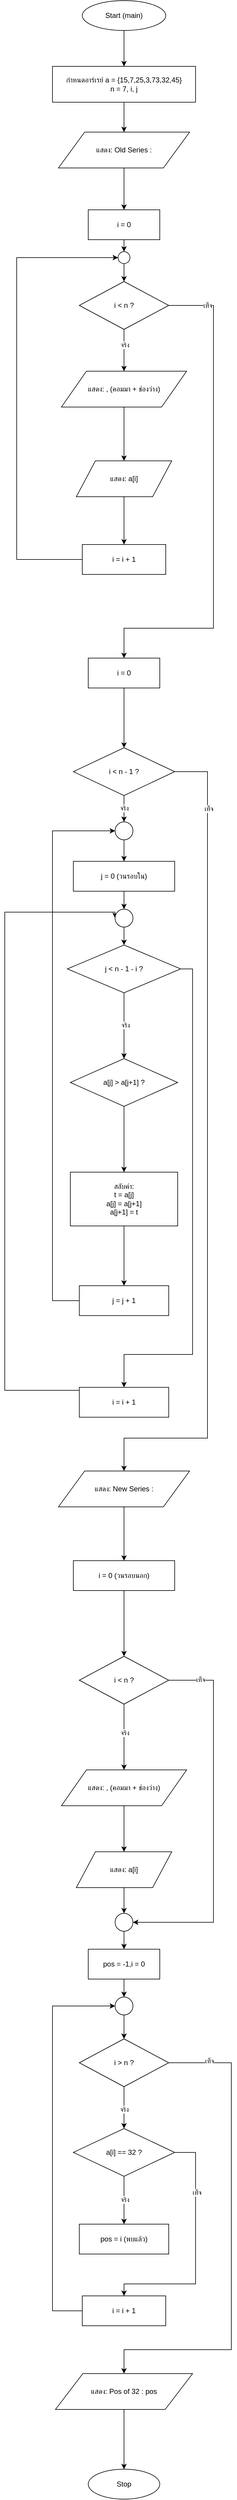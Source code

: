 <mxfile version="28.2.5">
  <diagram name="หน้า-1" id="96m4E3OnTg2AaLFPkMjn">
    <mxGraphModel dx="1491" dy="691" grid="1" gridSize="10" guides="1" tooltips="1" connect="1" arrows="1" fold="1" page="1" pageScale="1" pageWidth="827" pageHeight="1169" math="0" shadow="0">
      <root>
        <mxCell id="0" />
        <mxCell id="1" parent="0" />
        <mxCell id="BGG5swiJTUGkInYAqvUc-1" value="" style="edgeStyle=orthogonalEdgeStyle;rounded=0;orthogonalLoop=1;jettySize=auto;html=1;" parent="1" source="BGG5swiJTUGkInYAqvUc-2" target="BGG5swiJTUGkInYAqvUc-4" edge="1">
          <mxGeometry relative="1" as="geometry" />
        </mxCell>
        <mxCell id="BGG5swiJTUGkInYAqvUc-2" value="Start (main)" style="ellipse;whiteSpace=wrap;html=1;" parent="1" vertex="1">
          <mxGeometry x="530" y="350" width="140" height="50" as="geometry" />
        </mxCell>
        <mxCell id="BGG5swiJTUGkInYAqvUc-3" value="" style="edgeStyle=orthogonalEdgeStyle;rounded=0;orthogonalLoop=1;jettySize=auto;html=1;" parent="1" source="BGG5swiJTUGkInYAqvUc-4" target="BGG5swiJTUGkInYAqvUc-6" edge="1">
          <mxGeometry relative="1" as="geometry" />
        </mxCell>
        <mxCell id="BGG5swiJTUGkInYAqvUc-4" value="กำหนดอาร์เรย์ a = {15,7,25,3,73,32,45}&#xa;n = 7, i, j" style="whiteSpace=wrap;html=1;" parent="1" vertex="1">
          <mxGeometry x="480" y="460" width="240" height="60" as="geometry" />
        </mxCell>
        <mxCell id="BGG5swiJTUGkInYAqvUc-5" value="" style="edgeStyle=orthogonalEdgeStyle;rounded=0;orthogonalLoop=1;jettySize=auto;html=1;" parent="1" source="BGG5swiJTUGkInYAqvUc-6" target="BGG5swiJTUGkInYAqvUc-8" edge="1">
          <mxGeometry relative="1" as="geometry" />
        </mxCell>
        <mxCell id="BGG5swiJTUGkInYAqvUc-6" value="แสดง: Old Series :" style="shape=parallelogram;perimeter=parallelogramPerimeter;whiteSpace=wrap;html=1;" parent="1" vertex="1">
          <mxGeometry x="490" y="570" width="220" height="60" as="geometry" />
        </mxCell>
        <mxCell id="BGG5swiJTUGkInYAqvUc-39" value="" style="edgeStyle=orthogonalEdgeStyle;rounded=0;orthogonalLoop=1;jettySize=auto;html=1;" parent="1" source="BGG5swiJTUGkInYAqvUc-45" target="BGG5swiJTUGkInYAqvUc-9" edge="1">
          <mxGeometry relative="1" as="geometry" />
        </mxCell>
        <mxCell id="BGG5swiJTUGkInYAqvUc-8" value="i = 0" style="whiteSpace=wrap;html=1;" parent="1" vertex="1">
          <mxGeometry x="540" y="700" width="120" height="50" as="geometry" />
        </mxCell>
        <mxCell id="BGG5swiJTUGkInYAqvUc-40" value="" style="edgeStyle=orthogonalEdgeStyle;rounded=0;orthogonalLoop=1;jettySize=auto;html=1;" parent="1" source="BGG5swiJTUGkInYAqvUc-9" target="BGG5swiJTUGkInYAqvUc-11" edge="1">
          <mxGeometry relative="1" as="geometry" />
        </mxCell>
        <mxCell id="BGG5swiJTUGkInYAqvUc-48" value="จริง" style="edgeLabel;html=1;align=center;verticalAlign=middle;resizable=0;points=[];" parent="BGG5swiJTUGkInYAqvUc-40" vertex="1" connectable="0">
          <mxGeometry x="-0.278" y="1" relative="1" as="geometry">
            <mxPoint as="offset" />
          </mxGeometry>
        </mxCell>
        <mxCell id="BGG5swiJTUGkInYAqvUc-47" style="edgeStyle=orthogonalEdgeStyle;rounded=0;orthogonalLoop=1;jettySize=auto;html=1;entryX=0.5;entryY=0;entryDx=0;entryDy=0;exitX=1;exitY=0.5;exitDx=0;exitDy=0;" parent="1" source="BGG5swiJTUGkInYAqvUc-9" target="BGG5swiJTUGkInYAqvUc-24" edge="1">
          <mxGeometry relative="1" as="geometry">
            <mxPoint x="770" y="1400" as="targetPoint" />
            <Array as="points">
              <mxPoint x="750" y="860" />
              <mxPoint x="750" y="1400" />
              <mxPoint x="600" y="1400" />
            </Array>
          </mxGeometry>
        </mxCell>
        <mxCell id="BGG5swiJTUGkInYAqvUc-49" value="เท็จ" style="edgeLabel;html=1;align=center;verticalAlign=middle;resizable=0;points=[];" parent="BGG5swiJTUGkInYAqvUc-47" vertex="1" connectable="0">
          <mxGeometry x="-0.84" relative="1" as="geometry">
            <mxPoint as="offset" />
          </mxGeometry>
        </mxCell>
        <mxCell id="BGG5swiJTUGkInYAqvUc-9" value="i &lt; n ?" style="rhombus;whiteSpace=wrap;html=1;" parent="1" vertex="1">
          <mxGeometry x="525" y="820" width="150" height="80" as="geometry" />
        </mxCell>
        <mxCell id="BGG5swiJTUGkInYAqvUc-71" value="" style="edgeStyle=orthogonalEdgeStyle;rounded=0;orthogonalLoop=1;jettySize=auto;html=1;" parent="1" source="BGG5swiJTUGkInYAqvUc-10" target="BGG5swiJTUGkInYAqvUc-34" edge="1">
          <mxGeometry relative="1" as="geometry" />
        </mxCell>
        <mxCell id="BGG5swiJTUGkInYAqvUc-94" value="จริง" style="edgeLabel;html=1;align=center;verticalAlign=middle;resizable=0;points=[];" parent="BGG5swiJTUGkInYAqvUc-71" vertex="1" connectable="0">
          <mxGeometry x="0.089" relative="1" as="geometry">
            <mxPoint as="offset" />
          </mxGeometry>
        </mxCell>
        <mxCell id="BGG5swiJTUGkInYAqvUc-103" style="edgeStyle=orthogonalEdgeStyle;rounded=0;orthogonalLoop=1;jettySize=auto;html=1;entryX=0.5;entryY=0;entryDx=0;entryDy=0;" parent="1" source="BGG5swiJTUGkInYAqvUc-10" target="BGG5swiJTUGkInYAqvUc-37" edge="1">
          <mxGeometry relative="1" as="geometry">
            <Array as="points">
              <mxPoint x="780" y="3800" />
              <mxPoint x="780" y="4280" />
              <mxPoint x="600" y="4280" />
            </Array>
          </mxGeometry>
        </mxCell>
        <mxCell id="BGG5swiJTUGkInYAqvUc-104" value="เท็จ" style="edgeLabel;html=1;align=center;verticalAlign=middle;resizable=0;points=[];" parent="BGG5swiJTUGkInYAqvUc-103" vertex="1" connectable="0">
          <mxGeometry x="-0.831" y="3" relative="1" as="geometry">
            <mxPoint as="offset" />
          </mxGeometry>
        </mxCell>
        <mxCell id="BGG5swiJTUGkInYAqvUc-10" value="i &amp;gt; n ?" style="rhombus;whiteSpace=wrap;html=1;" parent="1" vertex="1">
          <mxGeometry x="525" y="3760" width="150" height="80" as="geometry" />
        </mxCell>
        <mxCell id="BGG5swiJTUGkInYAqvUc-41" value="" style="edgeStyle=orthogonalEdgeStyle;rounded=0;orthogonalLoop=1;jettySize=auto;html=1;" parent="1" source="BGG5swiJTUGkInYAqvUc-11" target="BGG5swiJTUGkInYAqvUc-12" edge="1">
          <mxGeometry relative="1" as="geometry" />
        </mxCell>
        <mxCell id="BGG5swiJTUGkInYAqvUc-11" value="แสดง: , (คอมมา + ช่องว่าง)" style="shape=parallelogram;perimeter=parallelogramPerimeter;whiteSpace=wrap;html=1;" parent="1" vertex="1">
          <mxGeometry x="495" y="970" width="210" height="60" as="geometry" />
        </mxCell>
        <mxCell id="BGG5swiJTUGkInYAqvUc-42" value="" style="edgeStyle=orthogonalEdgeStyle;rounded=0;orthogonalLoop=1;jettySize=auto;html=1;" parent="1" source="BGG5swiJTUGkInYAqvUc-12" target="BGG5swiJTUGkInYAqvUc-13" edge="1">
          <mxGeometry relative="1" as="geometry" />
        </mxCell>
        <mxCell id="BGG5swiJTUGkInYAqvUc-12" value="แสดง: a[i]" style="shape=parallelogram;perimeter=parallelogramPerimeter;whiteSpace=wrap;html=1;" parent="1" vertex="1">
          <mxGeometry x="520" y="1120" width="160" height="60" as="geometry" />
        </mxCell>
        <mxCell id="BGG5swiJTUGkInYAqvUc-43" style="edgeStyle=orthogonalEdgeStyle;rounded=0;orthogonalLoop=1;jettySize=auto;html=1;entryX=0;entryY=0.5;entryDx=0;entryDy=0;" parent="1" source="BGG5swiJTUGkInYAqvUc-13" target="BGG5swiJTUGkInYAqvUc-45" edge="1">
          <mxGeometry relative="1" as="geometry">
            <mxPoint x="340" y="850.0" as="targetPoint" />
            <Array as="points">
              <mxPoint x="420" y="1285" />
              <mxPoint x="420" y="780" />
            </Array>
          </mxGeometry>
        </mxCell>
        <mxCell id="BGG5swiJTUGkInYAqvUc-13" value="i = i + 1" style="whiteSpace=wrap;html=1;" parent="1" vertex="1">
          <mxGeometry x="530" y="1260" width="140" height="50" as="geometry" />
        </mxCell>
        <mxCell id="BGG5swiJTUGkInYAqvUc-59" value="" style="edgeStyle=orthogonalEdgeStyle;rounded=0;orthogonalLoop=1;jettySize=auto;html=1;" parent="1" source="BGG5swiJTUGkInYAqvUc-15" target="BGG5swiJTUGkInYAqvUc-25" edge="1">
          <mxGeometry relative="1" as="geometry" />
        </mxCell>
        <mxCell id="BGG5swiJTUGkInYAqvUc-15" value="i = 0 (วนรอบนอก)" style="whiteSpace=wrap;html=1;" parent="1" vertex="1">
          <mxGeometry x="515" y="2960" width="170" height="50" as="geometry" />
        </mxCell>
        <mxCell id="BGG5swiJTUGkInYAqvUc-51" value="" style="edgeStyle=orthogonalEdgeStyle;rounded=0;orthogonalLoop=1;jettySize=auto;html=1;" parent="1" source="BGG5swiJTUGkInYAqvUc-86" target="BGG5swiJTUGkInYAqvUc-17" edge="1">
          <mxGeometry relative="1" as="geometry" />
        </mxCell>
        <mxCell id="BGG5swiJTUGkInYAqvUc-74" style="edgeStyle=orthogonalEdgeStyle;rounded=0;orthogonalLoop=1;jettySize=auto;html=1;entryX=0.5;entryY=0;entryDx=0;entryDy=0;" parent="1" source="BGG5swiJTUGkInYAqvUc-16" target="BGG5swiJTUGkInYAqvUc-23" edge="1">
          <mxGeometry relative="1" as="geometry">
            <mxPoint x="615.0" y="2755" as="targetPoint" />
            <Array as="points">
              <mxPoint x="740" y="1640" />
              <mxPoint x="740" y="2755" />
              <mxPoint x="600" y="2755" />
            </Array>
          </mxGeometry>
        </mxCell>
        <mxCell id="BGG5swiJTUGkInYAqvUc-78" value="เท็จ" style="edgeLabel;html=1;align=center;verticalAlign=middle;resizable=0;points=[];" parent="BGG5swiJTUGkInYAqvUc-74" vertex="1" connectable="0">
          <mxGeometry x="-0.829" y="2" relative="1" as="geometry">
            <mxPoint as="offset" />
          </mxGeometry>
        </mxCell>
        <mxCell id="BGG5swiJTUGkInYAqvUc-16" value="i &lt; n - 1 ?" style="rhombus;whiteSpace=wrap;html=1;" parent="1" vertex="1">
          <mxGeometry x="515" y="1600" width="170" height="80" as="geometry" />
        </mxCell>
        <mxCell id="BGG5swiJTUGkInYAqvUc-52" value="" style="edgeStyle=orthogonalEdgeStyle;rounded=0;orthogonalLoop=1;jettySize=auto;html=1;" parent="1" source="BGG5swiJTUGkInYAqvUc-82" target="BGG5swiJTUGkInYAqvUc-18" edge="1">
          <mxGeometry relative="1" as="geometry" />
        </mxCell>
        <mxCell id="BGG5swiJTUGkInYAqvUc-17" value="j = 0 (วนรอบใน)" style="whiteSpace=wrap;html=1;" parent="1" vertex="1">
          <mxGeometry x="515" y="1790" width="170" height="50" as="geometry" />
        </mxCell>
        <mxCell id="BGG5swiJTUGkInYAqvUc-53" value="" style="edgeStyle=orthogonalEdgeStyle;rounded=0;orthogonalLoop=1;jettySize=auto;html=1;" parent="1" source="BGG5swiJTUGkInYAqvUc-18" target="BGG5swiJTUGkInYAqvUc-19" edge="1">
          <mxGeometry relative="1" as="geometry" />
        </mxCell>
        <mxCell id="BGG5swiJTUGkInYAqvUc-79" value="จริง" style="edgeLabel;html=1;align=center;verticalAlign=middle;resizable=0;points=[];" parent="BGG5swiJTUGkInYAqvUc-53" vertex="1" connectable="0">
          <mxGeometry x="-0.028" y="2" relative="1" as="geometry">
            <mxPoint as="offset" />
          </mxGeometry>
        </mxCell>
        <mxCell id="BGG5swiJTUGkInYAqvUc-80" style="edgeStyle=orthogonalEdgeStyle;rounded=0;orthogonalLoop=1;jettySize=auto;html=1;entryX=0.5;entryY=0;entryDx=0;entryDy=0;exitX=1;exitY=0.5;exitDx=0;exitDy=0;" parent="1" source="BGG5swiJTUGkInYAqvUc-18" target="BGG5swiJTUGkInYAqvUc-22" edge="1">
          <mxGeometry relative="1" as="geometry">
            <mxPoint x="615" y="2615" as="targetPoint" />
            <Array as="points">
              <mxPoint x="715" y="1970" />
              <mxPoint x="715" y="2615" />
              <mxPoint x="600" y="2615" />
            </Array>
          </mxGeometry>
        </mxCell>
        <mxCell id="BGG5swiJTUGkInYAqvUc-18" value="j &lt; n - 1 - i ?" style="rhombus;whiteSpace=wrap;html=1;" parent="1" vertex="1">
          <mxGeometry x="505" y="1930" width="190" height="80" as="geometry" />
        </mxCell>
        <mxCell id="BGG5swiJTUGkInYAqvUc-54" value="" style="edgeStyle=orthogonalEdgeStyle;rounded=0;orthogonalLoop=1;jettySize=auto;html=1;" parent="1" source="BGG5swiJTUGkInYAqvUc-19" target="BGG5swiJTUGkInYAqvUc-20" edge="1">
          <mxGeometry relative="1" as="geometry" />
        </mxCell>
        <mxCell id="BGG5swiJTUGkInYAqvUc-19" value="a[j] &gt; a[j+1] ?" style="rhombus;whiteSpace=wrap;html=1;" parent="1" vertex="1">
          <mxGeometry x="510" y="2120" width="180" height="80" as="geometry" />
        </mxCell>
        <mxCell id="BGG5swiJTUGkInYAqvUc-55" value="" style="edgeStyle=orthogonalEdgeStyle;rounded=0;orthogonalLoop=1;jettySize=auto;html=1;" parent="1" source="BGG5swiJTUGkInYAqvUc-20" target="BGG5swiJTUGkInYAqvUc-21" edge="1">
          <mxGeometry relative="1" as="geometry" />
        </mxCell>
        <mxCell id="BGG5swiJTUGkInYAqvUc-20" value="สลับค่า:&#xa;t = a[j]&#xa;a[j] = a[j+1]&#xa;a[j+1] = t" style="whiteSpace=wrap;html=1;" parent="1" vertex="1">
          <mxGeometry x="510" y="2310" width="180" height="90" as="geometry" />
        </mxCell>
        <mxCell id="BGG5swiJTUGkInYAqvUc-21" value="j = j + 1" style="whiteSpace=wrap;html=1;" parent="1" vertex="1">
          <mxGeometry x="525" y="2500" width="150" height="50" as="geometry" />
        </mxCell>
        <mxCell id="BGG5swiJTUGkInYAqvUc-81" style="edgeStyle=orthogonalEdgeStyle;rounded=0;orthogonalLoop=1;jettySize=auto;html=1;entryX=0;entryY=0.5;entryDx=0;entryDy=0;" parent="1" source="BGG5swiJTUGkInYAqvUc-22" target="BGG5swiJTUGkInYAqvUc-82" edge="1">
          <mxGeometry relative="1" as="geometry">
            <mxPoint x="400" y="1850" as="targetPoint" />
            <Array as="points">
              <mxPoint x="400" y="2675" />
              <mxPoint x="400" y="1875" />
            </Array>
          </mxGeometry>
        </mxCell>
        <mxCell id="BGG5swiJTUGkInYAqvUc-22" value="i = i + 1" style="whiteSpace=wrap;html=1;" parent="1" vertex="1">
          <mxGeometry x="525" y="2670" width="150" height="50" as="geometry" />
        </mxCell>
        <mxCell id="BGG5swiJTUGkInYAqvUc-58" value="" style="edgeStyle=orthogonalEdgeStyle;rounded=0;orthogonalLoop=1;jettySize=auto;html=1;" parent="1" source="BGG5swiJTUGkInYAqvUc-23" target="BGG5swiJTUGkInYAqvUc-15" edge="1">
          <mxGeometry relative="1" as="geometry" />
        </mxCell>
        <mxCell id="BGG5swiJTUGkInYAqvUc-23" value="แสดง: New Series :" style="shape=parallelogram;perimeter=parallelogramPerimeter;whiteSpace=wrap;html=1;" parent="1" vertex="1">
          <mxGeometry x="490" y="2810" width="220" height="60" as="geometry" />
        </mxCell>
        <mxCell id="BGG5swiJTUGkInYAqvUc-50" value="" style="edgeStyle=orthogonalEdgeStyle;rounded=0;orthogonalLoop=1;jettySize=auto;html=1;" parent="1" source="BGG5swiJTUGkInYAqvUc-24" target="BGG5swiJTUGkInYAqvUc-16" edge="1">
          <mxGeometry relative="1" as="geometry" />
        </mxCell>
        <mxCell id="BGG5swiJTUGkInYAqvUc-24" value="i = 0" style="whiteSpace=wrap;html=1;" parent="1" vertex="1">
          <mxGeometry x="540" y="1450" width="120" height="50" as="geometry" />
        </mxCell>
        <mxCell id="BGG5swiJTUGkInYAqvUc-69" value="" style="edgeStyle=orthogonalEdgeStyle;rounded=0;orthogonalLoop=1;jettySize=auto;html=1;" parent="1" source="BGG5swiJTUGkInYAqvUc-25" target="BGG5swiJTUGkInYAqvUc-27" edge="1">
          <mxGeometry relative="1" as="geometry" />
        </mxCell>
        <mxCell id="BGG5swiJTUGkInYAqvUc-89" value="จริง" style="edgeLabel;html=1;align=center;verticalAlign=middle;resizable=0;points=[];" parent="BGG5swiJTUGkInYAqvUc-69" vertex="1" connectable="0">
          <mxGeometry x="-0.13" y="1" relative="1" as="geometry">
            <mxPoint as="offset" />
          </mxGeometry>
        </mxCell>
        <mxCell id="BGG5swiJTUGkInYAqvUc-90" style="edgeStyle=orthogonalEdgeStyle;rounded=0;orthogonalLoop=1;jettySize=auto;html=1;entryX=1;entryY=0.5;entryDx=0;entryDy=0;" parent="1" source="BGG5swiJTUGkInYAqvUc-25" target="BGG5swiJTUGkInYAqvUc-91" edge="1">
          <mxGeometry relative="1" as="geometry">
            <mxPoint x="760" y="3590" as="targetPoint" />
            <Array as="points">
              <mxPoint x="750" y="3160" />
              <mxPoint x="750" y="3565" />
            </Array>
          </mxGeometry>
        </mxCell>
        <mxCell id="BGG5swiJTUGkInYAqvUc-93" value="เท็จ" style="edgeLabel;html=1;align=center;verticalAlign=middle;resizable=0;points=[];" parent="BGG5swiJTUGkInYAqvUc-90" vertex="1" connectable="0">
          <mxGeometry x="-0.83" y="1" relative="1" as="geometry">
            <mxPoint as="offset" />
          </mxGeometry>
        </mxCell>
        <mxCell id="BGG5swiJTUGkInYAqvUc-25" value="i &lt; n ?" style="rhombus;whiteSpace=wrap;html=1;" parent="1" vertex="1">
          <mxGeometry x="525" y="3120" width="150" height="80" as="geometry" />
        </mxCell>
        <mxCell id="BGG5swiJTUGkInYAqvUc-70" value="" style="edgeStyle=orthogonalEdgeStyle;rounded=0;orthogonalLoop=1;jettySize=auto;html=1;" parent="1" source="BGG5swiJTUGkInYAqvUc-27" target="BGG5swiJTUGkInYAqvUc-28" edge="1">
          <mxGeometry relative="1" as="geometry" />
        </mxCell>
        <mxCell id="BGG5swiJTUGkInYAqvUc-27" value="แสดง: , (คอมมา + ช่องว่าง)" style="shape=parallelogram;perimeter=parallelogramPerimeter;whiteSpace=wrap;html=1;" parent="1" vertex="1">
          <mxGeometry x="495" y="3310" width="210" height="60" as="geometry" />
        </mxCell>
        <mxCell id="BGG5swiJTUGkInYAqvUc-67" value="" style="edgeStyle=orthogonalEdgeStyle;rounded=0;orthogonalLoop=1;jettySize=auto;html=1;" parent="1" source="BGG5swiJTUGkInYAqvUc-91" target="BGG5swiJTUGkInYAqvUc-31" edge="1">
          <mxGeometry relative="1" as="geometry" />
        </mxCell>
        <mxCell id="BGG5swiJTUGkInYAqvUc-28" value="แสดง: a[i]" style="shape=parallelogram;perimeter=parallelogramPerimeter;whiteSpace=wrap;html=1;" parent="1" vertex="1">
          <mxGeometry x="520" y="3447" width="160" height="60" as="geometry" />
        </mxCell>
        <mxCell id="BGG5swiJTUGkInYAqvUc-97" style="edgeStyle=orthogonalEdgeStyle;rounded=0;orthogonalLoop=1;jettySize=auto;html=1;entryX=0;entryY=0.5;entryDx=0;entryDy=0;" parent="1" source="BGG5swiJTUGkInYAqvUc-29" target="BGG5swiJTUGkInYAqvUc-98" edge="1">
          <mxGeometry relative="1" as="geometry">
            <mxPoint x="450" y="3690" as="targetPoint" />
            <Array as="points">
              <mxPoint x="480" y="4215" />
              <mxPoint x="480" y="3705" />
            </Array>
          </mxGeometry>
        </mxCell>
        <mxCell id="BGG5swiJTUGkInYAqvUc-29" value="i = i + 1" style="whiteSpace=wrap;html=1;" parent="1" vertex="1">
          <mxGeometry x="530" y="4190" width="140" height="50" as="geometry" />
        </mxCell>
        <mxCell id="BGG5swiJTUGkInYAqvUc-61" value="" style="edgeStyle=orthogonalEdgeStyle;rounded=0;orthogonalLoop=1;jettySize=auto;html=1;" parent="1" source="BGG5swiJTUGkInYAqvUc-98" target="BGG5swiJTUGkInYAqvUc-10" edge="1">
          <mxGeometry relative="1" as="geometry" />
        </mxCell>
        <mxCell id="BGG5swiJTUGkInYAqvUc-31" value="pos = -1,i = 0" style="whiteSpace=wrap;html=1;" parent="1" vertex="1">
          <mxGeometry x="540" y="3610" width="120" height="50" as="geometry" />
        </mxCell>
        <mxCell id="BGG5swiJTUGkInYAqvUc-72" value="" style="edgeStyle=orthogonalEdgeStyle;rounded=0;orthogonalLoop=1;jettySize=auto;html=1;" parent="1" source="BGG5swiJTUGkInYAqvUc-34" target="BGG5swiJTUGkInYAqvUc-35" edge="1">
          <mxGeometry relative="1" as="geometry" />
        </mxCell>
        <mxCell id="BGG5swiJTUGkInYAqvUc-101" value="จริง" style="edgeLabel;html=1;align=center;verticalAlign=middle;resizable=0;points=[];" parent="BGG5swiJTUGkInYAqvUc-72" vertex="1" connectable="0">
          <mxGeometry x="-0.03" y="1" relative="1" as="geometry">
            <mxPoint as="offset" />
          </mxGeometry>
        </mxCell>
        <mxCell id="BGG5swiJTUGkInYAqvUc-100" style="edgeStyle=orthogonalEdgeStyle;rounded=0;orthogonalLoop=1;jettySize=auto;html=1;entryX=0.5;entryY=0;entryDx=0;entryDy=0;" parent="1" source="BGG5swiJTUGkInYAqvUc-34" target="BGG5swiJTUGkInYAqvUc-29" edge="1">
          <mxGeometry relative="1" as="geometry">
            <Array as="points">
              <mxPoint x="720" y="3950" />
              <mxPoint x="720" y="4170" />
              <mxPoint x="600" y="4170" />
            </Array>
          </mxGeometry>
        </mxCell>
        <mxCell id="BGG5swiJTUGkInYAqvUc-102" value="เท็จ" style="edgeLabel;html=1;align=center;verticalAlign=middle;resizable=0;points=[];" parent="BGG5swiJTUGkInYAqvUc-100" vertex="1" connectable="0">
          <mxGeometry x="-0.485" y="2" relative="1" as="geometry">
            <mxPoint as="offset" />
          </mxGeometry>
        </mxCell>
        <mxCell id="BGG5swiJTUGkInYAqvUc-34" value="a[i] == 32 ?" style="rhombus;whiteSpace=wrap;html=1;" parent="1" vertex="1">
          <mxGeometry x="515" y="3910" width="170" height="80" as="geometry" />
        </mxCell>
        <mxCell id="BGG5swiJTUGkInYAqvUc-35" value="pos = i (พบแล้ว)" style="whiteSpace=wrap;html=1;" parent="1" vertex="1">
          <mxGeometry x="525" y="4070" width="150" height="50" as="geometry" />
        </mxCell>
        <mxCell id="BGG5swiJTUGkInYAqvUc-68" value="" style="edgeStyle=orthogonalEdgeStyle;rounded=0;orthogonalLoop=1;jettySize=auto;html=1;" parent="1" source="BGG5swiJTUGkInYAqvUc-37" target="BGG5swiJTUGkInYAqvUc-38" edge="1">
          <mxGeometry relative="1" as="geometry" />
        </mxCell>
        <mxCell id="BGG5swiJTUGkInYAqvUc-37" value="แสดง: Pos of 32 : pos" style="shape=parallelogram;perimeter=parallelogramPerimeter;whiteSpace=wrap;html=1;" parent="1" vertex="1">
          <mxGeometry x="485" y="4320" width="230" height="60" as="geometry" />
        </mxCell>
        <mxCell id="BGG5swiJTUGkInYAqvUc-38" value="Stop" style="ellipse;whiteSpace=wrap;html=1;" parent="1" vertex="1">
          <mxGeometry x="540" y="4480" width="120" height="50" as="geometry" />
        </mxCell>
        <mxCell id="BGG5swiJTUGkInYAqvUc-46" value="" style="edgeStyle=orthogonalEdgeStyle;rounded=0;orthogonalLoop=1;jettySize=auto;html=1;" parent="1" source="BGG5swiJTUGkInYAqvUc-8" target="BGG5swiJTUGkInYAqvUc-45" edge="1">
          <mxGeometry relative="1" as="geometry">
            <mxPoint x="600" y="750" as="sourcePoint" />
            <mxPoint x="600" y="820" as="targetPoint" />
          </mxGeometry>
        </mxCell>
        <mxCell id="BGG5swiJTUGkInYAqvUc-45" value="" style="ellipse;whiteSpace=wrap;html=1;aspect=fixed;" parent="1" vertex="1">
          <mxGeometry x="590" y="770" width="20" height="20" as="geometry" />
        </mxCell>
        <mxCell id="BGG5swiJTUGkInYAqvUc-83" value="" style="edgeStyle=orthogonalEdgeStyle;rounded=0;orthogonalLoop=1;jettySize=auto;html=1;" parent="1" source="BGG5swiJTUGkInYAqvUc-17" target="BGG5swiJTUGkInYAqvUc-82" edge="1">
          <mxGeometry relative="1" as="geometry">
            <mxPoint x="600" y="1820" as="sourcePoint" />
            <mxPoint x="600" y="1930" as="targetPoint" />
          </mxGeometry>
        </mxCell>
        <mxCell id="BGG5swiJTUGkInYAqvUc-82" value="" style="ellipse;whiteSpace=wrap;html=1;aspect=fixed;" parent="1" vertex="1">
          <mxGeometry x="585" y="1870" width="30" height="30" as="geometry" />
        </mxCell>
        <mxCell id="BGG5swiJTUGkInYAqvUc-85" value="" style="edgeStyle=orthogonalEdgeStyle;rounded=0;orthogonalLoop=1;jettySize=auto;html=1;entryX=0;entryY=0.5;entryDx=0;entryDy=0;" parent="1" source="BGG5swiJTUGkInYAqvUc-21" target="BGG5swiJTUGkInYAqvUc-86" edge="1">
          <mxGeometry relative="1" as="geometry">
            <mxPoint x="600" y="2550" as="sourcePoint" />
            <mxPoint x="350" y="1710" as="targetPoint" />
            <Array as="points">
              <mxPoint x="480" y="2525" />
              <mxPoint x="480" y="1739" />
            </Array>
          </mxGeometry>
        </mxCell>
        <mxCell id="BGG5swiJTUGkInYAqvUc-87" value="" style="edgeStyle=orthogonalEdgeStyle;rounded=0;orthogonalLoop=1;jettySize=auto;html=1;" parent="1" source="BGG5swiJTUGkInYAqvUc-16" target="BGG5swiJTUGkInYAqvUc-86" edge="1">
          <mxGeometry relative="1" as="geometry">
            <mxPoint x="600" y="1680" as="sourcePoint" />
            <mxPoint x="600" y="1770" as="targetPoint" />
          </mxGeometry>
        </mxCell>
        <mxCell id="BGG5swiJTUGkInYAqvUc-88" value="จริง" style="edgeLabel;html=1;align=center;verticalAlign=middle;resizable=0;points=[];" parent="BGG5swiJTUGkInYAqvUc-87" vertex="1" connectable="0">
          <mxGeometry x="-0.068" relative="1" as="geometry">
            <mxPoint as="offset" />
          </mxGeometry>
        </mxCell>
        <mxCell id="BGG5swiJTUGkInYAqvUc-86" value="" style="ellipse;whiteSpace=wrap;html=1;aspect=fixed;" parent="1" vertex="1">
          <mxGeometry x="585" y="1724" width="30" height="30" as="geometry" />
        </mxCell>
        <mxCell id="BGG5swiJTUGkInYAqvUc-92" value="" style="edgeStyle=orthogonalEdgeStyle;rounded=0;orthogonalLoop=1;jettySize=auto;html=1;" parent="1" source="BGG5swiJTUGkInYAqvUc-28" target="BGG5swiJTUGkInYAqvUc-91" edge="1">
          <mxGeometry relative="1" as="geometry">
            <mxPoint x="600" y="3530" as="sourcePoint" />
            <mxPoint x="600" y="3620" as="targetPoint" />
          </mxGeometry>
        </mxCell>
        <mxCell id="BGG5swiJTUGkInYAqvUc-91" value="" style="ellipse;whiteSpace=wrap;html=1;aspect=fixed;" parent="1" vertex="1">
          <mxGeometry x="585" y="3550" width="30" height="30" as="geometry" />
        </mxCell>
        <mxCell id="BGG5swiJTUGkInYAqvUc-99" value="" style="edgeStyle=orthogonalEdgeStyle;rounded=0;orthogonalLoop=1;jettySize=auto;html=1;" parent="1" source="BGG5swiJTUGkInYAqvUc-31" target="BGG5swiJTUGkInYAqvUc-98" edge="1">
          <mxGeometry relative="1" as="geometry">
            <mxPoint x="600" y="3670" as="sourcePoint" />
            <mxPoint x="600" y="3760" as="targetPoint" />
          </mxGeometry>
        </mxCell>
        <mxCell id="BGG5swiJTUGkInYAqvUc-98" value="" style="ellipse;whiteSpace=wrap;html=1;aspect=fixed;" parent="1" vertex="1">
          <mxGeometry x="585" y="3690" width="30" height="30" as="geometry" />
        </mxCell>
      </root>
    </mxGraphModel>
  </diagram>
</mxfile>
